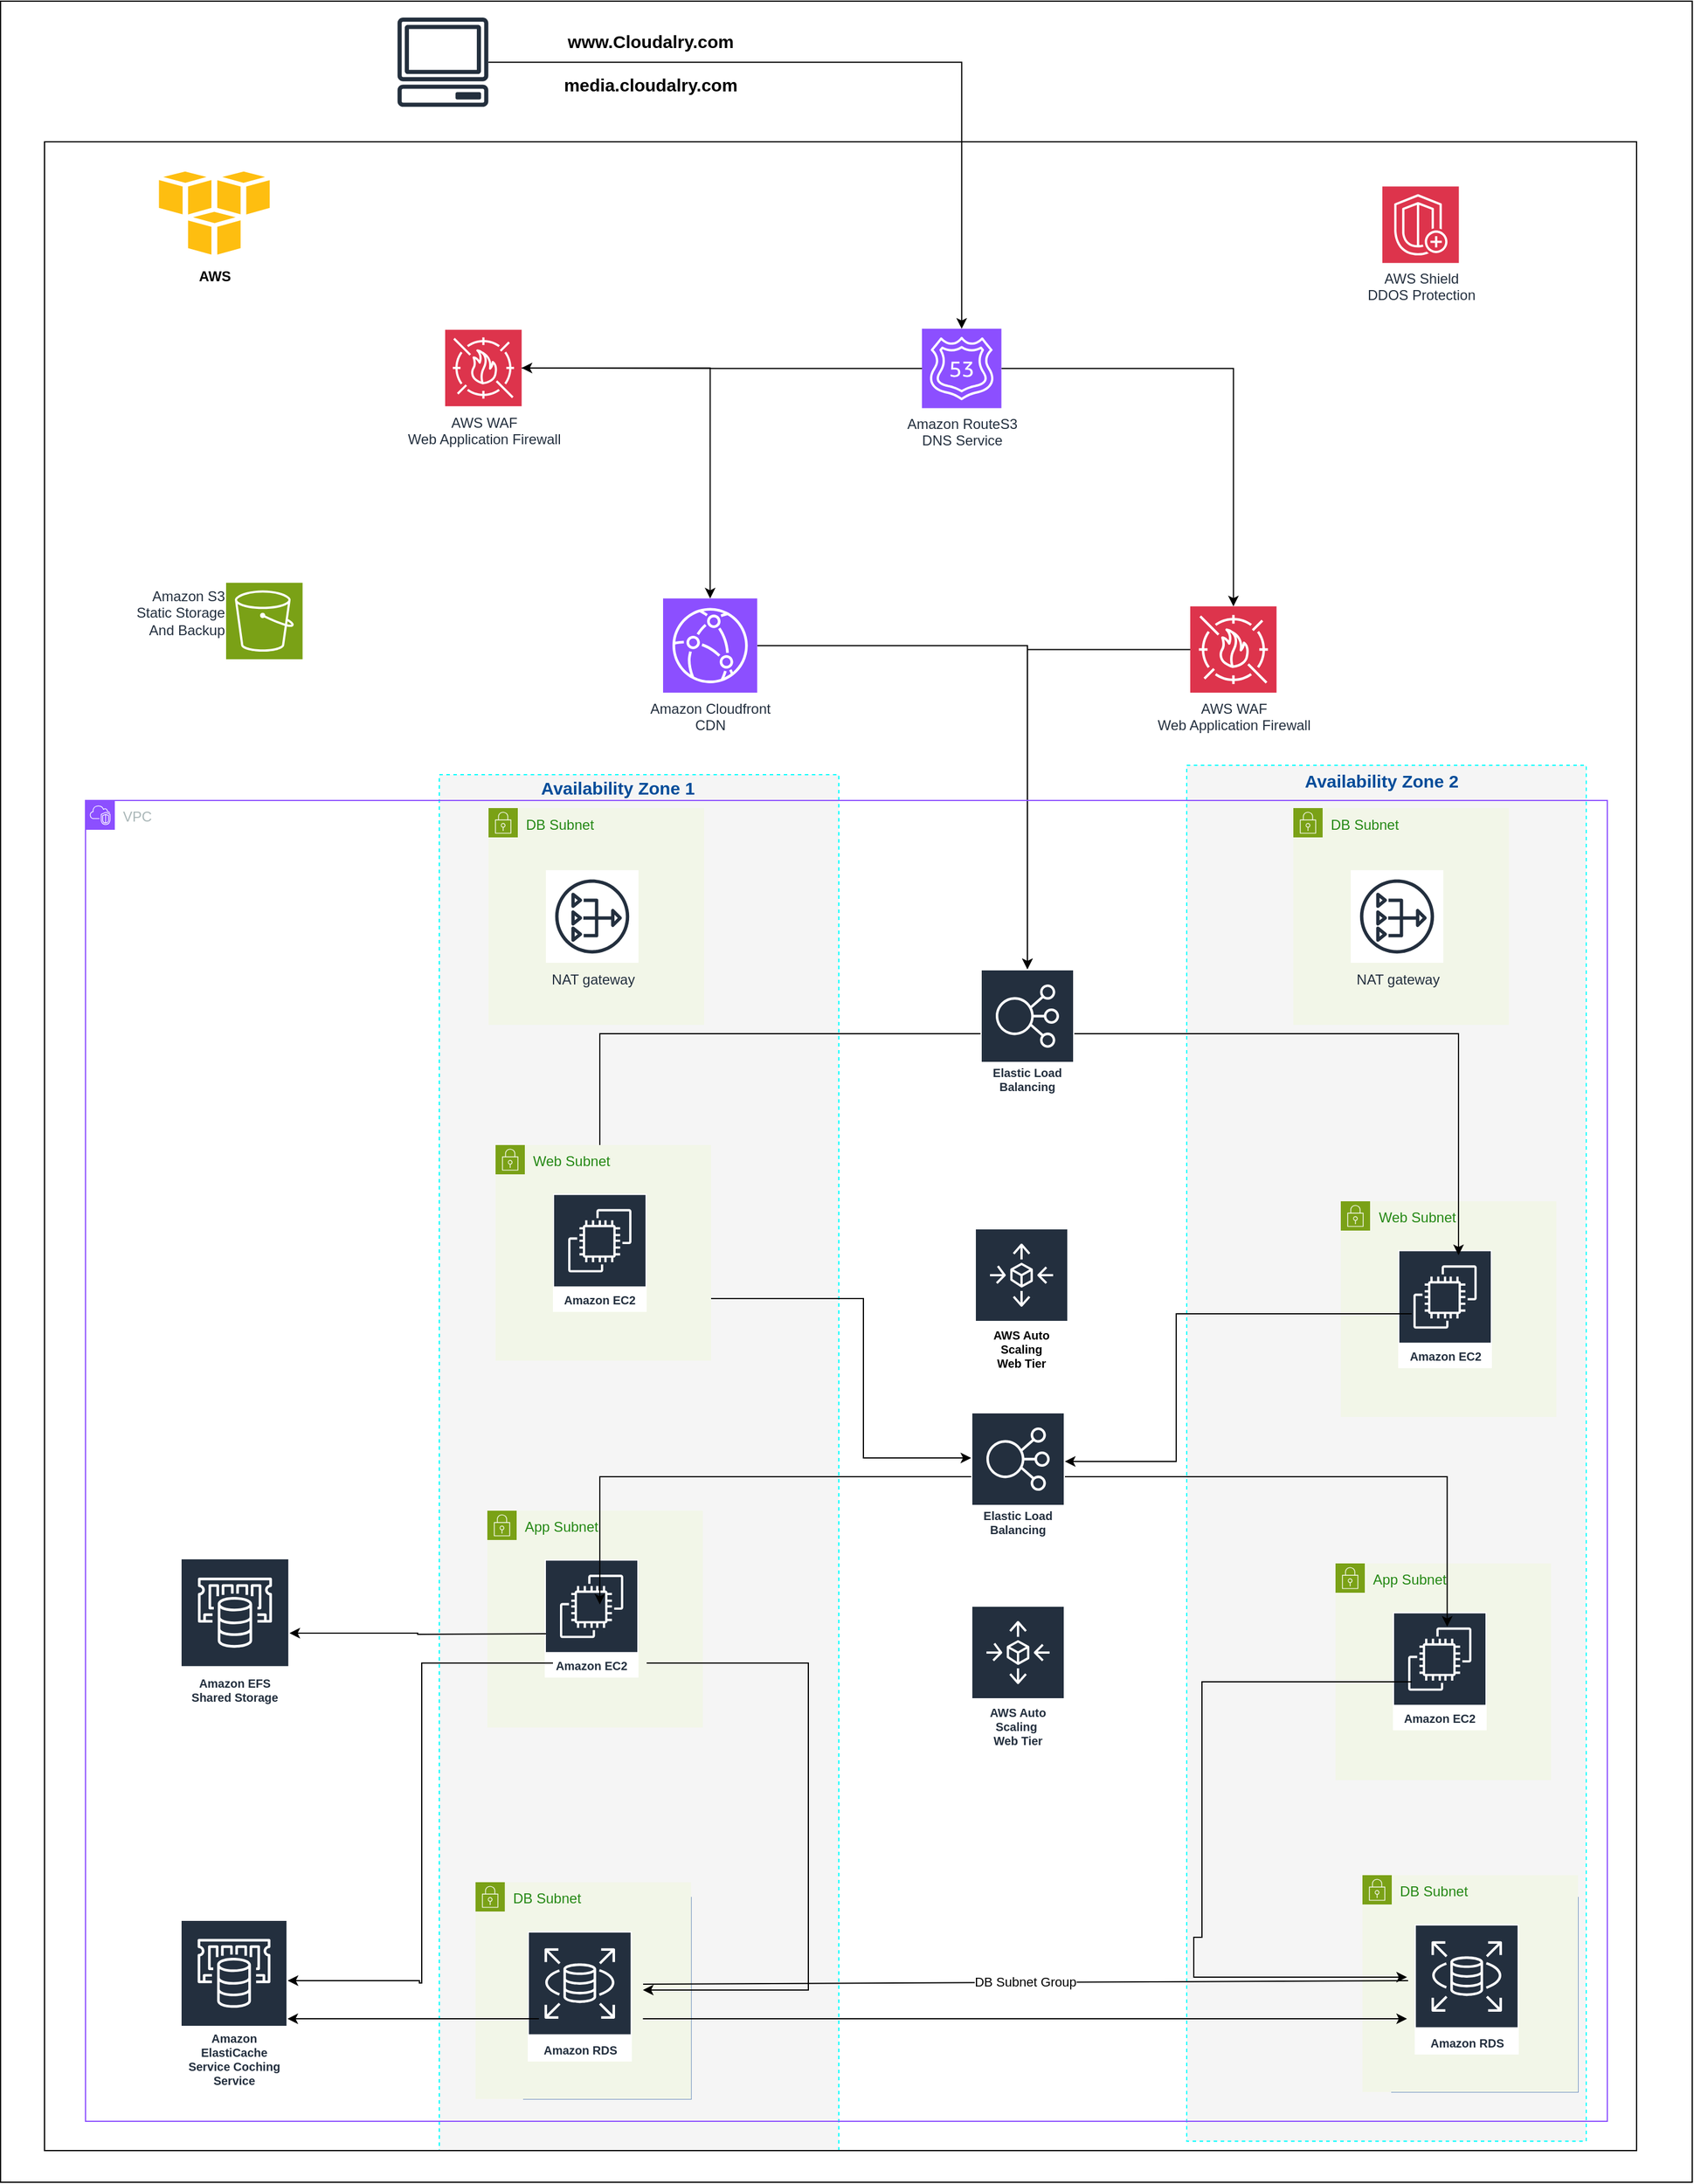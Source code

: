 <mxfile version="24.7.14">
  <diagram name="Trang-1" id="BCW86AvQRxxNYKVffXOL">
    <mxGraphModel dx="3179" dy="2857" grid="0" gridSize="10" guides="1" tooltips="1" connect="1" arrows="1" fold="1" page="1" pageScale="1" pageWidth="827" pageHeight="1169" math="0" shadow="0">
      <root>
        <mxCell id="0" />
        <mxCell id="1" parent="0" />
        <mxCell id="HA4qfqaHJR27PfEg_uMK-111" value="" style="rounded=0;whiteSpace=wrap;html=1;fillColor=#f5f5f5;fontColor=#333333;strokeColor=#00FFFF;dashed=1;" vertex="1" parent="1">
          <mxGeometry x="-83" width="341" height="1174" as="geometry" />
        </mxCell>
        <mxCell id="HA4qfqaHJR27PfEg_uMK-110" value="" style="rounded=0;whiteSpace=wrap;html=1;fillColor=#f5f5f5;fontColor=#333333;strokeColor=#00FFFF;dashed=1;" vertex="1" parent="1">
          <mxGeometry x="555" y="-8" width="341" height="1174" as="geometry" />
        </mxCell>
        <mxCell id="HA4qfqaHJR27PfEg_uMK-103" style="edgeStyle=orthogonalEdgeStyle;rounded=0;orthogonalLoop=1;jettySize=auto;html=1;" edge="1" parent="1" source="HA4qfqaHJR27PfEg_uMK-73" target="HA4qfqaHJR27PfEg_uMK-24">
          <mxGeometry relative="1" as="geometry">
            <mxPoint x="399.983" y="-369" as="targetPoint" />
          </mxGeometry>
        </mxCell>
        <mxCell id="HA4qfqaHJR27PfEg_uMK-104" style="edgeStyle=orthogonalEdgeStyle;rounded=0;orthogonalLoop=1;jettySize=auto;html=1;" edge="1" parent="1" source="HA4qfqaHJR27PfEg_uMK-74" target="HA4qfqaHJR27PfEg_uMK-24">
          <mxGeometry relative="1" as="geometry">
            <mxPoint x="399.983" y="-373" as="targetPoint" />
          </mxGeometry>
        </mxCell>
        <mxCell id="HA4qfqaHJR27PfEg_uMK-205" value="" style="rounded=0;whiteSpace=wrap;html=1;fillColor=none;" vertex="1" parent="1">
          <mxGeometry x="-420" y="-540" width="1359" height="1714" as="geometry" />
        </mxCell>
        <mxCell id="HA4qfqaHJR27PfEg_uMK-210" value="" style="rounded=0;whiteSpace=wrap;html=1;fillColor=none;" vertex="1" parent="1">
          <mxGeometry x="-457.5" y="-660" width="1444" height="1861" as="geometry" />
        </mxCell>
        <mxCell id="HA4qfqaHJR27PfEg_uMK-214" value="" style="group" vertex="1" connectable="0" parent="1">
          <mxGeometry x="-385" y="-21" width="1299" height="1170" as="geometry" />
        </mxCell>
        <mxCell id="HA4qfqaHJR27PfEg_uMK-47" value="" style="group;fillColor=#dae8fc;strokeColor=none;" vertex="1" connectable="0" parent="HA4qfqaHJR27PfEg_uMK-214">
          <mxGeometry x="1113" y="694" width="138" height="185" as="geometry" />
        </mxCell>
        <mxCell id="HA4qfqaHJR27PfEg_uMK-48" value="Amazon EC2" style="sketch=0;outlineConnect=0;fontColor=#232F3E;gradientColor=none;strokeColor=#ffffff;fillColor=#232F3E;dashed=0;verticalLabelPosition=middle;verticalAlign=bottom;align=center;html=1;whiteSpace=wrap;fontSize=10;fontStyle=1;spacing=3;shape=mxgraph.aws4.productIcon;prIcon=mxgraph.aws4.ec2;" vertex="1" parent="HA4qfqaHJR27PfEg_uMK-47">
          <mxGeometry x="19" y="51" width="80" height="100" as="geometry" />
        </mxCell>
        <mxCell id="HA4qfqaHJR27PfEg_uMK-49" value="&lt;b&gt;App Subnet&lt;/b&gt;" style="sketch=0;pointerEvents=1;shadow=0;dashed=0;html=1;strokeColor=none;labelPosition=right;verticalLabelPosition=middle;verticalAlign=middle;outlineConnect=0;align=left;shape=mxgraph.office.security.lock_protected;fillColor=#2072B8;" vertex="1" parent="HA4qfqaHJR27PfEg_uMK-47">
          <mxGeometry width="19" height="26" as="geometry" />
        </mxCell>
        <mxCell id="HA4qfqaHJR27PfEg_uMK-156" value="&lt;div&gt;&lt;div&gt;App Subnet&lt;/div&gt;&lt;/div&gt;&lt;div&gt;&lt;br&gt;&lt;/div&gt;" style="points=[[0,0],[0.25,0],[0.5,0],[0.75,0],[1,0],[1,0.25],[1,0.5],[1,0.75],[1,1],[0.75,1],[0.5,1],[0.25,1],[0,1],[0,0.75],[0,0.5],[0,0.25]];outlineConnect=0;gradientColor=none;html=1;whiteSpace=wrap;fontSize=12;fontStyle=0;container=1;pointerEvents=0;collapsible=0;recursiveResize=0;shape=mxgraph.aws4.group;grIcon=mxgraph.aws4.group_security_group;grStroke=0;strokeColor=#7AA116;fillColor=#F2F6E8;verticalAlign=top;align=left;spacingLeft=30;fontColor=#248814;dashed=0;" vertex="1" parent="HA4qfqaHJR27PfEg_uMK-47">
          <mxGeometry x="-46" width="184" height="185" as="geometry" />
        </mxCell>
        <mxCell id="HA4qfqaHJR27PfEg_uMK-157" value="" style="group;fillColor=none;strokeColor=none;" vertex="1" connectable="0" parent="HA4qfqaHJR27PfEg_uMK-156">
          <mxGeometry y="-22.0" width="99" height="152" as="geometry" />
        </mxCell>
        <mxCell id="HA4qfqaHJR27PfEg_uMK-158" value="Amazon EC2" style="sketch=0;outlineConnect=0;fontColor=#232F3E;gradientColor=none;strokeColor=#ffffff;fillColor=#232F3E;dashed=0;verticalLabelPosition=middle;verticalAlign=bottom;align=center;html=1;whiteSpace=wrap;fontSize=10;fontStyle=1;spacing=3;shape=mxgraph.aws4.productIcon;prIcon=mxgraph.aws4.ec2;" vertex="1" parent="HA4qfqaHJR27PfEg_uMK-157">
          <mxGeometry x="49" y="63.668" width="80" height="100.662" as="geometry" />
        </mxCell>
        <mxCell id="HA4qfqaHJR27PfEg_uMK-53" value="" style="group;fillColor=#dae8fc;strokeColor=none;" vertex="1" connectable="0" parent="HA4qfqaHJR27PfEg_uMK-214">
          <mxGeometry x="380" y="678" width="147" height="156" as="geometry" />
        </mxCell>
        <mxCell id="HA4qfqaHJR27PfEg_uMK-54" value="Amazon EC2" style="sketch=0;outlineConnect=0;fontColor=#232F3E;gradientColor=none;strokeColor=#ffffff;fillColor=#232F3E;dashed=0;verticalLabelPosition=middle;verticalAlign=bottom;align=center;html=1;whiteSpace=wrap;fontSize=10;fontStyle=1;spacing=3;shape=mxgraph.aws4.productIcon;prIcon=mxgraph.aws4.ec2;" vertex="1" parent="HA4qfqaHJR27PfEg_uMK-53">
          <mxGeometry x="19" y="51" width="80" height="100" as="geometry" />
        </mxCell>
        <mxCell id="HA4qfqaHJR27PfEg_uMK-55" value="&lt;b&gt;App Subnet&lt;/b&gt;" style="sketch=0;pointerEvents=1;shadow=0;dashed=0;html=1;strokeColor=none;labelPosition=right;verticalLabelPosition=middle;verticalAlign=middle;outlineConnect=0;align=left;shape=mxgraph.office.security.lock_protected;fillColor=#2072B8;" vertex="1" parent="HA4qfqaHJR27PfEg_uMK-53">
          <mxGeometry width="19" height="26" as="geometry" />
        </mxCell>
        <mxCell id="HA4qfqaHJR27PfEg_uMK-138" value="&lt;div&gt;&lt;div&gt;App Subnet&lt;/div&gt;&lt;/div&gt;&lt;div&gt;&lt;br&gt;&lt;/div&gt;" style="points=[[0,0],[0.25,0],[0.5,0],[0.75,0],[1,0],[1,0.25],[1,0.5],[1,0.75],[1,1],[0.75,1],[0.5,1],[0.25,1],[0,1],[0,0.75],[0,0.5],[0,0.25]];outlineConnect=0;gradientColor=none;html=1;whiteSpace=wrap;fontSize=12;fontStyle=0;container=1;pointerEvents=0;collapsible=0;recursiveResize=0;shape=mxgraph.aws4.group;grIcon=mxgraph.aws4.group_security_group;grStroke=0;strokeColor=#7AA116;fillColor=#F2F6E8;verticalAlign=top;align=left;spacingLeft=30;fontColor=#248814;dashed=0;" vertex="1" parent="HA4qfqaHJR27PfEg_uMK-53">
          <mxGeometry x="-37" y="-29" width="184" height="185" as="geometry" />
        </mxCell>
        <mxCell id="HA4qfqaHJR27PfEg_uMK-139" value="" style="group;fillColor=none;strokeColor=none;" vertex="1" connectable="0" parent="HA4qfqaHJR27PfEg_uMK-138">
          <mxGeometry y="-22.0" width="99" height="152" as="geometry" />
        </mxCell>
        <mxCell id="HA4qfqaHJR27PfEg_uMK-140" value="Amazon EC2" style="sketch=0;outlineConnect=0;fontColor=#232F3E;gradientColor=none;strokeColor=#ffffff;fillColor=#232F3E;dashed=0;verticalLabelPosition=middle;verticalAlign=bottom;align=center;html=1;whiteSpace=wrap;fontSize=10;fontStyle=1;spacing=3;shape=mxgraph.aws4.productIcon;prIcon=mxgraph.aws4.ec2;" vertex="1" parent="HA4qfqaHJR27PfEg_uMK-139">
          <mxGeometry x="49" y="63.668" width="80" height="100.662" as="geometry" />
        </mxCell>
        <mxCell id="HA4qfqaHJR27PfEg_uMK-41" value="" style="group;fillColor=none;strokeColor=none;" vertex="1" connectable="0" parent="HA4qfqaHJR27PfEg_uMK-214">
          <mxGeometry x="1113" y="380" width="142.5" height="189" as="geometry" />
        </mxCell>
        <mxCell id="HA4qfqaHJR27PfEg_uMK-42" value="Amazon EC2" style="sketch=0;outlineConnect=0;fontColor=#232F3E;gradientColor=none;strokeColor=#ffffff;fillColor=#232F3E;dashed=0;verticalLabelPosition=middle;verticalAlign=bottom;align=center;html=1;whiteSpace=wrap;fontSize=10;fontStyle=1;spacing=3;shape=mxgraph.aws4.productIcon;prIcon=mxgraph.aws4.ec2;" vertex="1" parent="HA4qfqaHJR27PfEg_uMK-41">
          <mxGeometry x="19" y="51" width="80" height="100" as="geometry" />
        </mxCell>
        <mxCell id="HA4qfqaHJR27PfEg_uMK-130" value="&lt;div&gt;Web Subnet&lt;div&gt;&lt;br&gt;&lt;/div&gt;&lt;/div&gt;" style="points=[[0,0],[0.25,0],[0.5,0],[0.75,0],[1,0],[1,0.25],[1,0.5],[1,0.75],[1,1],[0.75,1],[0.5,1],[0.25,1],[0,1],[0,0.75],[0,0.5],[0,0.25]];outlineConnect=0;gradientColor=none;html=1;whiteSpace=wrap;fontSize=12;fontStyle=0;container=1;pointerEvents=0;collapsible=0;recursiveResize=0;shape=mxgraph.aws4.group;grIcon=mxgraph.aws4.group_security_group;grStroke=0;strokeColor=#7AA116;fillColor=#F2F6E8;verticalAlign=top;align=left;spacingLeft=30;fontColor=#248814;dashed=0;" vertex="1" parent="HA4qfqaHJR27PfEg_uMK-41">
          <mxGeometry x="-41.5" y="5" width="184" height="184" as="geometry" />
        </mxCell>
        <mxCell id="HA4qfqaHJR27PfEg_uMK-131" value="" style="group;fillColor=none;strokeColor=none;" vertex="1" connectable="0" parent="HA4qfqaHJR27PfEg_uMK-130">
          <mxGeometry y="-22.0" width="99" height="152" as="geometry" />
        </mxCell>
        <mxCell id="HA4qfqaHJR27PfEg_uMK-132" value="Amazon EC2" style="sketch=0;outlineConnect=0;fontColor=#232F3E;gradientColor=none;strokeColor=#ffffff;fillColor=#232F3E;dashed=0;verticalLabelPosition=middle;verticalAlign=bottom;align=center;html=1;whiteSpace=wrap;fontSize=10;fontStyle=1;spacing=3;shape=mxgraph.aws4.productIcon;prIcon=mxgraph.aws4.ec2;" vertex="1" parent="HA4qfqaHJR27PfEg_uMK-131">
          <mxGeometry x="49" y="63.668" width="80" height="100.662" as="geometry" />
        </mxCell>
        <mxCell id="HA4qfqaHJR27PfEg_uMK-99" style="edgeStyle=orthogonalEdgeStyle;rounded=0;orthogonalLoop=1;jettySize=auto;html=1;" edge="1" parent="HA4qfqaHJR27PfEg_uMK-214" source="HA4qfqaHJR27PfEg_uMK-24" target="HA4qfqaHJR27PfEg_uMK-51">
          <mxGeometry relative="1" as="geometry">
            <mxPoint x="417.227" y="242" as="targetPoint" />
          </mxGeometry>
        </mxCell>
        <mxCell id="HA4qfqaHJR27PfEg_uMK-100" style="edgeStyle=orthogonalEdgeStyle;rounded=0;orthogonalLoop=1;jettySize=auto;html=1;" edge="1" parent="HA4qfqaHJR27PfEg_uMK-214" source="HA4qfqaHJR27PfEg_uMK-24" target="HA4qfqaHJR27PfEg_uMK-42">
          <mxGeometry relative="1" as="geometry">
            <mxPoint x="1095.222" y="242" as="targetPoint" />
          </mxGeometry>
        </mxCell>
        <mxCell id="HA4qfqaHJR27PfEg_uMK-24" value="Elastic Load Balancing" style="sketch=0;outlineConnect=0;fontColor=#232F3E;gradientColor=none;strokeColor=#ffffff;fillColor=#232F3E;dashed=0;verticalLabelPosition=middle;verticalAlign=bottom;align=center;html=1;whiteSpace=wrap;fontSize=10;fontStyle=1;spacing=3;shape=mxgraph.aws4.productIcon;prIcon=mxgraph.aws4.elastic_load_balancing;" vertex="1" parent="HA4qfqaHJR27PfEg_uMK-214">
          <mxGeometry x="764" y="187" width="80" height="110" as="geometry" />
        </mxCell>
        <mxCell id="HA4qfqaHJR27PfEg_uMK-101" style="edgeStyle=orthogonalEdgeStyle;rounded=0;orthogonalLoop=1;jettySize=auto;html=1;" edge="1" parent="HA4qfqaHJR27PfEg_uMK-214" source="HA4qfqaHJR27PfEg_uMK-25" target="HA4qfqaHJR27PfEg_uMK-54">
          <mxGeometry relative="1" as="geometry">
            <mxPoint x="430.298" y="620" as="targetPoint" />
          </mxGeometry>
        </mxCell>
        <mxCell id="HA4qfqaHJR27PfEg_uMK-102" style="edgeStyle=orthogonalEdgeStyle;rounded=0;orthogonalLoop=1;jettySize=auto;html=1;entryX=0.379;entryY=0.03;entryDx=0;entryDy=0;entryPerimeter=0;" edge="1" parent="HA4qfqaHJR27PfEg_uMK-214" source="HA4qfqaHJR27PfEg_uMK-25" target="HA4qfqaHJR27PfEg_uMK-48">
          <mxGeometry relative="1" as="geometry">
            <mxPoint x="1162.325" y="620" as="targetPoint" />
          </mxGeometry>
        </mxCell>
        <mxCell id="HA4qfqaHJR27PfEg_uMK-25" value="Elastic Load Balancing" style="sketch=0;outlineConnect=0;fontColor=#232F3E;gradientColor=none;strokeColor=#ffffff;fillColor=#232F3E;dashed=0;verticalLabelPosition=middle;verticalAlign=bottom;align=center;html=1;whiteSpace=wrap;fontSize=10;fontStyle=1;spacing=3;shape=mxgraph.aws4.productIcon;prIcon=mxgraph.aws4.elastic_load_balancing;" vertex="1" parent="HA4qfqaHJR27PfEg_uMK-214">
          <mxGeometry x="756" y="565" width="80" height="110" as="geometry" />
        </mxCell>
        <mxCell id="HA4qfqaHJR27PfEg_uMK-27" value="AWS Auto Scaling&lt;div&gt;Web Tier&lt;/div&gt;" style="sketch=0;outlineConnect=0;fontColor=default;gradientColor=none;strokeColor=#ffffff;fillColor=#232F3E;dashed=0;verticalLabelPosition=middle;verticalAlign=bottom;align=center;html=1;whiteSpace=wrap;fontSize=10;fontStyle=1;spacing=3;shape=mxgraph.aws4.productIcon;prIcon=mxgraph.aws4.autoscaling;labelBackgroundColor=none;" vertex="1" parent="HA4qfqaHJR27PfEg_uMK-214">
          <mxGeometry x="759" y="408" width="80" height="125" as="geometry" />
        </mxCell>
        <mxCell id="HA4qfqaHJR27PfEg_uMK-28" value="AWS Auto Scaling&amp;nbsp;&lt;br&gt;Web Tier" style="sketch=0;outlineConnect=0;fontColor=#232F3E;gradientColor=none;strokeColor=#ffffff;fillColor=#232F3E;dashed=0;verticalLabelPosition=middle;verticalAlign=bottom;align=center;html=1;whiteSpace=wrap;fontSize=10;fontStyle=1;spacing=3;shape=mxgraph.aws4.productIcon;prIcon=mxgraph.aws4.autoscaling;" vertex="1" parent="HA4qfqaHJR27PfEg_uMK-214">
          <mxGeometry x="756" y="730" width="80" height="125" as="geometry" />
        </mxCell>
        <mxCell id="HA4qfqaHJR27PfEg_uMK-57" value="" style="group;fillColor=#dae8fc;strokeColor=none;" vertex="1" connectable="0" parent="HA4qfqaHJR27PfEg_uMK-214">
          <mxGeometry x="385" y="88" width="96" height="118" as="geometry" />
        </mxCell>
        <mxCell id="HA4qfqaHJR27PfEg_uMK-35" value="NAT gateway" style="sketch=0;outlineConnect=0;fontColor=#232F3E;gradientColor=none;strokeColor=#232F3E;fillColor=#ffffff;dashed=0;verticalLabelPosition=bottom;verticalAlign=top;align=center;html=1;fontSize=12;fontStyle=0;aspect=fixed;shape=mxgraph.aws4.resourceIcon;resIcon=mxgraph.aws4.nat_gateway;" vertex="1" parent="HA4qfqaHJR27PfEg_uMK-57">
          <mxGeometry x="17" y="39" width="79" height="79" as="geometry" />
        </mxCell>
        <mxCell id="HA4qfqaHJR27PfEg_uMK-56" value="&lt;b&gt;Public Subnet&lt;/b&gt;" style="sketch=0;pointerEvents=1;shadow=0;dashed=0;html=1;strokeColor=none;labelPosition=right;verticalLabelPosition=middle;verticalAlign=middle;outlineConnect=0;align=left;shape=mxgraph.office.security.lock_protected;fillColor=#2072B8;" vertex="1" parent="HA4qfqaHJR27PfEg_uMK-57">
          <mxGeometry width="20.46" height="28" as="geometry" />
        </mxCell>
        <mxCell id="HA4qfqaHJR27PfEg_uMK-58" value="" style="group;fillColor=#dae8fc;strokeColor=none;" vertex="1" connectable="0" parent="HA4qfqaHJR27PfEg_uMK-214">
          <mxGeometry x="1107" y="83" width="96" height="118" as="geometry" />
        </mxCell>
        <mxCell id="HA4qfqaHJR27PfEg_uMK-59" value="NAT gateway" style="sketch=0;outlineConnect=0;fontColor=#232F3E;gradientColor=none;strokeColor=#232F3E;fillColor=#ffffff;dashed=0;verticalLabelPosition=bottom;verticalAlign=top;align=center;html=1;fontSize=12;fontStyle=0;aspect=fixed;shape=mxgraph.aws4.resourceIcon;resIcon=mxgraph.aws4.nat_gateway;" vertex="1" parent="HA4qfqaHJR27PfEg_uMK-58">
          <mxGeometry x="17" y="39" width="79" height="79" as="geometry" />
        </mxCell>
        <mxCell id="HA4qfqaHJR27PfEg_uMK-60" value="&lt;b&gt;Public Subnet&lt;/b&gt;" style="sketch=0;pointerEvents=1;shadow=0;dashed=0;html=1;strokeColor=none;labelPosition=right;verticalLabelPosition=middle;verticalAlign=middle;outlineConnect=0;align=left;shape=mxgraph.office.security.lock_protected;fillColor=#2072B8;" vertex="1" parent="HA4qfqaHJR27PfEg_uMK-58">
          <mxGeometry width="20.46" height="28" as="geometry" />
        </mxCell>
        <mxCell id="HA4qfqaHJR27PfEg_uMK-65" value="" style="group;fillColor=#dae8fc;strokeColor=#6c8ebf;" vertex="1" connectable="0" parent="HA4qfqaHJR27PfEg_uMK-214">
          <mxGeometry x="374" y="979" width="142.9" height="172" as="geometry" />
        </mxCell>
        <mxCell id="HA4qfqaHJR27PfEg_uMK-64" value="" style="group;fillColor=#dae8fc;strokeColor=#6c8ebf;" vertex="1" connectable="0" parent="HA4qfqaHJR27PfEg_uMK-65">
          <mxGeometry x="12" width="89.8" height="159" as="geometry" />
        </mxCell>
        <mxCell id="HA4qfqaHJR27PfEg_uMK-61" value="Amazon RDS" style="sketch=0;outlineConnect=0;fontColor=#232F3E;gradientColor=none;strokeColor=#ffffff;fillColor=#232F3E;dashed=0;verticalLabelPosition=middle;verticalAlign=bottom;align=center;html=1;whiteSpace=wrap;fontSize=10;fontStyle=1;spacing=3;shape=mxgraph.aws4.productIcon;prIcon=mxgraph.aws4.rds;" vertex="1" parent="HA4qfqaHJR27PfEg_uMK-64">
          <mxGeometry x="1" y="48" width="88.8" height="111" as="geometry" />
        </mxCell>
        <mxCell id="HA4qfqaHJR27PfEg_uMK-63" value="&lt;b&gt;DB Subnet&lt;/b&gt;" style="sketch=0;pointerEvents=1;shadow=0;dashed=0;html=1;strokeColor=none;labelPosition=right;verticalLabelPosition=middle;verticalAlign=middle;outlineConnect=0;align=left;shape=mxgraph.office.security.lock_protected;fillColor=#2072B8;" vertex="1" parent="HA4qfqaHJR27PfEg_uMK-65">
          <mxGeometry width="21.19" height="29" as="geometry" />
        </mxCell>
        <mxCell id="HA4qfqaHJR27PfEg_uMK-162" value="&lt;div&gt;&lt;div&gt;DB Subnet&lt;/div&gt;&lt;/div&gt;&lt;div&gt;&lt;br&gt;&lt;/div&gt;" style="points=[[0,0],[0.25,0],[0.5,0],[0.75,0],[1,0],[1,0.25],[1,0.5],[1,0.75],[1,1],[0.75,1],[0.5,1],[0.25,1],[0,1],[0,0.75],[0,0.5],[0,0.25]];outlineConnect=0;gradientColor=none;html=1;whiteSpace=wrap;fontSize=12;fontStyle=0;container=1;pointerEvents=0;collapsible=0;recursiveResize=0;shape=mxgraph.aws4.group;grIcon=mxgraph.aws4.group_security_group;grStroke=0;strokeColor=#7AA116;fillColor=#F2F6E8;verticalAlign=top;align=left;spacingLeft=30;fontColor=#248814;dashed=0;" vertex="1" parent="HA4qfqaHJR27PfEg_uMK-65">
          <mxGeometry x="-41.1" y="-13" width="184" height="185" as="geometry" />
        </mxCell>
        <mxCell id="HA4qfqaHJR27PfEg_uMK-163" value="" style="group;fillColor=none;strokeColor=none;" vertex="1" connectable="0" parent="HA4qfqaHJR27PfEg_uMK-162">
          <mxGeometry y="-22.0" width="133.4" height="175" as="geometry" />
        </mxCell>
        <mxCell id="HA4qfqaHJR27PfEg_uMK-164" value="Amazon EC2" style="sketch=0;outlineConnect=0;fontColor=#232F3E;gradientColor=none;strokeColor=#ffffff;fillColor=#232F3E;dashed=0;verticalLabelPosition=middle;verticalAlign=bottom;align=center;html=1;whiteSpace=wrap;fontSize=10;fontStyle=1;spacing=3;shape=mxgraph.aws4.productIcon;prIcon=mxgraph.aws4.ec2;" vertex="1" parent="HA4qfqaHJR27PfEg_uMK-163">
          <mxGeometry x="49" y="63.668" width="80" height="100.662" as="geometry" />
        </mxCell>
        <mxCell id="HA4qfqaHJR27PfEg_uMK-165" value="Amazon RDS" style="sketch=0;outlineConnect=0;fontColor=#232F3E;gradientColor=none;strokeColor=#ffffff;fillColor=#232F3E;dashed=0;verticalLabelPosition=middle;verticalAlign=bottom;align=center;html=1;whiteSpace=wrap;fontSize=10;fontStyle=1;spacing=3;shape=mxgraph.aws4.productIcon;prIcon=mxgraph.aws4.rds;" vertex="1" parent="HA4qfqaHJR27PfEg_uMK-163">
          <mxGeometry x="44.6" y="64" width="88.8" height="111" as="geometry" />
        </mxCell>
        <mxCell id="HA4qfqaHJR27PfEg_uMK-66" value="" style="group;fillColor=#dae8fc;strokeColor=#6c8ebf;" vertex="1" connectable="0" parent="HA4qfqaHJR27PfEg_uMK-214">
          <mxGeometry x="1115" y="979" width="159" height="166" as="geometry" />
        </mxCell>
        <mxCell id="HA4qfqaHJR27PfEg_uMK-67" value="" style="group;fillColor=#dae8fc;strokeColor=#6c8ebf;" vertex="1" connectable="0" parent="HA4qfqaHJR27PfEg_uMK-66">
          <mxGeometry x="12" width="147" height="166" as="geometry" />
        </mxCell>
        <mxCell id="HA4qfqaHJR27PfEg_uMK-68" value="Amazon RDS" style="sketch=0;outlineConnect=0;fontColor=#232F3E;gradientColor=none;strokeColor=#ffffff;fillColor=#232F3E;dashed=0;verticalLabelPosition=middle;verticalAlign=bottom;align=center;html=1;whiteSpace=wrap;fontSize=10;fontStyle=1;spacing=3;shape=mxgraph.aws4.productIcon;prIcon=mxgraph.aws4.rds;" vertex="1" parent="HA4qfqaHJR27PfEg_uMK-67">
          <mxGeometry x="1" y="48" width="88.8" height="111" as="geometry" />
        </mxCell>
        <mxCell id="HA4qfqaHJR27PfEg_uMK-186" value="&lt;div&gt;&lt;div&gt;DB Subnet&lt;/div&gt;&lt;/div&gt;&lt;div&gt;&lt;br&gt;&lt;/div&gt;" style="points=[[0,0],[0.25,0],[0.5,0],[0.75,0],[1,0],[1,0.25],[1,0.5],[1,0.75],[1,1],[0.75,1],[0.5,1],[0.25,1],[0,1],[0,0.75],[0,0.5],[0,0.25]];outlineConnect=0;gradientColor=none;html=1;whiteSpace=wrap;fontSize=12;fontStyle=0;container=1;pointerEvents=0;collapsible=0;recursiveResize=0;shape=mxgraph.aws4.group;grIcon=mxgraph.aws4.group_security_group;grStroke=0;strokeColor=#7AA116;fillColor=#F2F6E8;verticalAlign=top;align=left;spacingLeft=30;fontColor=#248814;dashed=0;" vertex="1" parent="HA4qfqaHJR27PfEg_uMK-67">
          <mxGeometry x="-37" y="-19" width="184" height="185" as="geometry" />
        </mxCell>
        <mxCell id="HA4qfqaHJR27PfEg_uMK-187" value="" style="group;fillColor=none;strokeColor=none;" vertex="1" connectable="0" parent="HA4qfqaHJR27PfEg_uMK-186">
          <mxGeometry y="-22.0" width="133.4" height="175" as="geometry" />
        </mxCell>
        <mxCell id="HA4qfqaHJR27PfEg_uMK-188" value="Amazon EC2" style="sketch=0;outlineConnect=0;fontColor=#232F3E;gradientColor=none;strokeColor=#ffffff;fillColor=#232F3E;dashed=0;verticalLabelPosition=middle;verticalAlign=bottom;align=center;html=1;whiteSpace=wrap;fontSize=10;fontStyle=1;spacing=3;shape=mxgraph.aws4.productIcon;prIcon=mxgraph.aws4.ec2;" vertex="1" parent="HA4qfqaHJR27PfEg_uMK-187">
          <mxGeometry x="49" y="63.668" width="80" height="100.662" as="geometry" />
        </mxCell>
        <mxCell id="HA4qfqaHJR27PfEg_uMK-189" value="Amazon RDS" style="sketch=0;outlineConnect=0;fontColor=#232F3E;gradientColor=none;strokeColor=#ffffff;fillColor=#232F3E;dashed=0;verticalLabelPosition=middle;verticalAlign=bottom;align=center;html=1;whiteSpace=wrap;fontSize=10;fontStyle=1;spacing=3;shape=mxgraph.aws4.productIcon;prIcon=mxgraph.aws4.rds;" vertex="1" parent="HA4qfqaHJR27PfEg_uMK-187">
          <mxGeometry x="44.6" y="64" width="88.8" height="111" as="geometry" />
        </mxCell>
        <mxCell id="HA4qfqaHJR27PfEg_uMK-71" value="Amazon EFS Shared Storage" style="sketch=0;outlineConnect=0;fontColor=#232F3E;gradientColor=none;strokeColor=#ffffff;fillColor=#232F3E;dashed=0;verticalLabelPosition=middle;verticalAlign=bottom;align=center;html=1;whiteSpace=wrap;fontSize=10;fontStyle=1;spacing=3;shape=mxgraph.aws4.productIcon;prIcon=mxgraph.aws4.elasticache;" vertex="1" parent="HA4qfqaHJR27PfEg_uMK-214">
          <mxGeometry x="81" y="689.5" width="93.1" height="128" as="geometry" />
        </mxCell>
        <mxCell id="HA4qfqaHJR27PfEg_uMK-72" value="Amazon ElastiCache Service Coching Service" style="sketch=0;outlineConnect=0;fontColor=#232F3E;gradientColor=none;strokeColor=#ffffff;fillColor=#232F3E;dashed=0;verticalLabelPosition=middle;verticalAlign=bottom;align=center;html=1;whiteSpace=wrap;fontSize=10;fontStyle=1;spacing=3;shape=mxgraph.aws4.productIcon;prIcon=mxgraph.aws4.elasticache;" vertex="1" parent="HA4qfqaHJR27PfEg_uMK-214">
          <mxGeometry x="81" y="998" width="91.54" height="147" as="geometry" />
        </mxCell>
        <mxCell id="HA4qfqaHJR27PfEg_uMK-83" style="edgeStyle=orthogonalEdgeStyle;rounded=0;orthogonalLoop=1;jettySize=auto;html=1;" edge="1" parent="HA4qfqaHJR27PfEg_uMK-214" source="HA4qfqaHJR27PfEg_uMK-61" target="HA4qfqaHJR27PfEg_uMK-68">
          <mxGeometry relative="1" as="geometry" />
        </mxCell>
        <mxCell id="HA4qfqaHJR27PfEg_uMK-84" style="edgeStyle=orthogonalEdgeStyle;rounded=0;orthogonalLoop=1;jettySize=auto;html=1;entryX=0.998;entryY=0.575;entryDx=0;entryDy=0;entryPerimeter=0;" edge="1" parent="HA4qfqaHJR27PfEg_uMK-214" source="HA4qfqaHJR27PfEg_uMK-61" target="HA4qfqaHJR27PfEg_uMK-72">
          <mxGeometry relative="1" as="geometry" />
        </mxCell>
        <mxCell id="HA4qfqaHJR27PfEg_uMK-85" style="edgeStyle=orthogonalEdgeStyle;rounded=0;orthogonalLoop=1;jettySize=auto;html=1;" edge="1" parent="HA4qfqaHJR27PfEg_uMK-214" source="HA4qfqaHJR27PfEg_uMK-54" target="HA4qfqaHJR27PfEg_uMK-61">
          <mxGeometry relative="1" as="geometry">
            <mxPoint x="477" y="1058" as="targetPoint" />
            <Array as="points">
              <mxPoint x="617" y="779" />
              <mxPoint x="617" y="1058" />
            </Array>
          </mxGeometry>
        </mxCell>
        <mxCell id="HA4qfqaHJR27PfEg_uMK-87" style="edgeStyle=orthogonalEdgeStyle;rounded=0;orthogonalLoop=1;jettySize=auto;html=1;" edge="1" parent="HA4qfqaHJR27PfEg_uMK-214" source="HA4qfqaHJR27PfEg_uMK-48" target="HA4qfqaHJR27PfEg_uMK-68">
          <mxGeometry relative="1" as="geometry">
            <mxPoint x="959" y="1047" as="targetPoint" />
            <Array as="points">
              <mxPoint x="953" y="795" />
              <mxPoint x="953" y="1013" />
              <mxPoint x="946" y="1013" />
              <mxPoint x="946" y="1047" />
            </Array>
          </mxGeometry>
        </mxCell>
        <mxCell id="HA4qfqaHJR27PfEg_uMK-93" value="DB Subnet Group" style="endArrow=none;html=1;rounded=0;entryX=0.011;entryY=0.207;entryDx=0;entryDy=0;entryPerimeter=0;exitX=1.002;exitY=0.234;exitDx=0;exitDy=0;exitPerimeter=0;" edge="1" parent="HA4qfqaHJR27PfEg_uMK-214" source="HA4qfqaHJR27PfEg_uMK-61" target="HA4qfqaHJR27PfEg_uMK-68">
          <mxGeometry width="50" height="50" relative="1" as="geometry">
            <mxPoint x="481" y="1029" as="sourcePoint" />
            <mxPoint x="801" y="691" as="targetPoint" />
          </mxGeometry>
        </mxCell>
        <mxCell id="HA4qfqaHJR27PfEg_uMK-94" style="edgeStyle=orthogonalEdgeStyle;rounded=0;orthogonalLoop=1;jettySize=auto;html=1;" edge="1" parent="HA4qfqaHJR27PfEg_uMK-214" target="HA4qfqaHJR27PfEg_uMK-71">
          <mxGeometry relative="1" as="geometry">
            <mxPoint x="393" y="754" as="sourcePoint" />
          </mxGeometry>
        </mxCell>
        <mxCell id="HA4qfqaHJR27PfEg_uMK-95" style="edgeStyle=orthogonalEdgeStyle;rounded=0;orthogonalLoop=1;jettySize=auto;html=1;" edge="1" parent="HA4qfqaHJR27PfEg_uMK-214" source="HA4qfqaHJR27PfEg_uMK-54" target="HA4qfqaHJR27PfEg_uMK-72">
          <mxGeometry relative="1" as="geometry">
            <mxPoint x="287" y="1050" as="targetPoint" />
            <Array as="points">
              <mxPoint x="287" y="779" />
              <mxPoint x="287" y="1052" />
              <mxPoint x="285" y="1052" />
              <mxPoint x="285" y="1050" />
            </Array>
          </mxGeometry>
        </mxCell>
        <mxCell id="HA4qfqaHJR27PfEg_uMK-96" style="edgeStyle=orthogonalEdgeStyle;rounded=0;orthogonalLoop=1;jettySize=auto;html=1;" edge="1" parent="HA4qfqaHJR27PfEg_uMK-214" source="HA4qfqaHJR27PfEg_uMK-51" target="HA4qfqaHJR27PfEg_uMK-25">
          <mxGeometry relative="1" as="geometry">
            <mxPoint x="664" y="606" as="targetPoint" />
            <Array as="points">
              <mxPoint x="664" y="468" />
              <mxPoint x="664" y="604" />
            </Array>
          </mxGeometry>
        </mxCell>
        <mxCell id="HA4qfqaHJR27PfEg_uMK-97" style="edgeStyle=orthogonalEdgeStyle;rounded=0;orthogonalLoop=1;jettySize=auto;html=1;" edge="1" parent="HA4qfqaHJR27PfEg_uMK-214" source="HA4qfqaHJR27PfEg_uMK-42" target="HA4qfqaHJR27PfEg_uMK-25">
          <mxGeometry relative="1" as="geometry">
            <mxPoint x="933" y="618" as="targetPoint" />
            <Array as="points">
              <mxPoint x="931" y="481" />
              <mxPoint x="931" y="607" />
            </Array>
          </mxGeometry>
        </mxCell>
        <mxCell id="HA4qfqaHJR27PfEg_uMK-112" value="&lt;b&gt;&lt;font style=&quot;font-size: 15px;&quot; color=&quot;#004c99&quot;&gt;Availability Zone 1&lt;/font&gt;&lt;/b&gt;" style="text;html=1;align=center;verticalAlign=middle;resizable=0;points=[];autosize=1;strokeColor=none;fillColor=none;" vertex="1" parent="HA4qfqaHJR27PfEg_uMK-214">
          <mxGeometry x="379" y="17" width="149" height="30" as="geometry" />
        </mxCell>
        <mxCell id="HA4qfqaHJR27PfEg_uMK-113" value="&lt;b&gt;&lt;font style=&quot;font-size: 15px;&quot; color=&quot;#004c99&quot;&gt;Availability Zone 2&lt;/font&gt;&lt;/b&gt;" style="text;html=1;align=center;verticalAlign=middle;resizable=0;points=[];autosize=1;strokeColor=none;fillColor=none;" vertex="1" parent="HA4qfqaHJR27PfEg_uMK-214">
          <mxGeometry x="1031" y="11" width="149" height="30" as="geometry" />
        </mxCell>
        <mxCell id="HA4qfqaHJR27PfEg_uMK-117" value="VPC" style="points=[[0,0],[0.25,0],[0.5,0],[0.75,0],[1,0],[1,0.25],[1,0.5],[1,0.75],[1,1],[0.75,1],[0.5,1],[0.25,1],[0,1],[0,0.75],[0,0.5],[0,0.25]];outlineConnect=0;gradientColor=none;html=1;whiteSpace=wrap;fontSize=12;fontStyle=0;container=1;pointerEvents=0;collapsible=0;recursiveResize=0;shape=mxgraph.aws4.group;grIcon=mxgraph.aws4.group_vpc2;strokeColor=#8C4FFF;fillColor=none;verticalAlign=top;align=left;spacingLeft=30;fontColor=#AAB7B8;dashed=0;" vertex="1" parent="HA4qfqaHJR27PfEg_uMK-214">
          <mxGeometry y="43" width="1299" height="1127" as="geometry" />
        </mxCell>
        <mxCell id="HA4qfqaHJR27PfEg_uMK-120" value="&lt;div&gt;Web Subnet&lt;div&gt;&lt;br&gt;&lt;/div&gt;&lt;/div&gt;" style="points=[[0,0],[0.25,0],[0.5,0],[0.75,0],[1,0],[1,0.25],[1,0.5],[1,0.75],[1,1],[0.75,1],[0.5,1],[0.25,1],[0,1],[0,0.75],[0,0.5],[0,0.25]];outlineConnect=0;gradientColor=none;html=1;whiteSpace=wrap;fontSize=12;fontStyle=0;container=1;pointerEvents=0;collapsible=0;recursiveResize=0;shape=mxgraph.aws4.group;grIcon=mxgraph.aws4.group_security_group;grStroke=0;strokeColor=#7AA116;fillColor=#F2F6E8;verticalAlign=top;align=left;spacingLeft=30;fontColor=#248814;dashed=0;" vertex="1" parent="HA4qfqaHJR27PfEg_uMK-117">
          <mxGeometry x="350" y="294" width="184" height="184" as="geometry" />
        </mxCell>
        <mxCell id="HA4qfqaHJR27PfEg_uMK-50" value="" style="group;fillColor=none;strokeColor=none;" vertex="1" connectable="0" parent="HA4qfqaHJR27PfEg_uMK-120">
          <mxGeometry y="-22.0" width="99" height="152" as="geometry" />
        </mxCell>
        <mxCell id="HA4qfqaHJR27PfEg_uMK-51" value="Amazon EC2" style="sketch=0;outlineConnect=0;fontColor=#232F3E;gradientColor=none;strokeColor=#ffffff;fillColor=#232F3E;dashed=0;verticalLabelPosition=middle;verticalAlign=bottom;align=center;html=1;whiteSpace=wrap;fontSize=10;fontStyle=1;spacing=3;shape=mxgraph.aws4.productIcon;prIcon=mxgraph.aws4.ec2;" vertex="1" parent="HA4qfqaHJR27PfEg_uMK-50">
          <mxGeometry x="49" y="63.668" width="80" height="100.662" as="geometry" />
        </mxCell>
        <mxCell id="HA4qfqaHJR27PfEg_uMK-194" value="" style="group;fillColor=#dae8fc;strokeColor=none;" vertex="1" connectable="0" parent="HA4qfqaHJR27PfEg_uMK-214">
          <mxGeometry x="385" y="88" width="96" height="118" as="geometry" />
        </mxCell>
        <mxCell id="HA4qfqaHJR27PfEg_uMK-195" value="NAT gateway" style="sketch=0;outlineConnect=0;fontColor=#232F3E;gradientColor=none;strokeColor=#232F3E;fillColor=#ffffff;dashed=0;verticalLabelPosition=bottom;verticalAlign=top;align=center;html=1;fontSize=12;fontStyle=0;aspect=fixed;shape=mxgraph.aws4.resourceIcon;resIcon=mxgraph.aws4.nat_gateway;" vertex="1" parent="HA4qfqaHJR27PfEg_uMK-194">
          <mxGeometry x="17" y="39" width="79" height="79" as="geometry" />
        </mxCell>
        <mxCell id="HA4qfqaHJR27PfEg_uMK-196" value="&lt;b&gt;Public Subnet&lt;/b&gt;" style="sketch=0;pointerEvents=1;shadow=0;dashed=0;html=1;strokeColor=none;labelPosition=right;verticalLabelPosition=middle;verticalAlign=middle;outlineConnect=0;align=left;shape=mxgraph.office.security.lock_protected;fillColor=#2072B8;" vertex="1" parent="HA4qfqaHJR27PfEg_uMK-194">
          <mxGeometry width="20.46" height="28" as="geometry" />
        </mxCell>
        <mxCell id="HA4qfqaHJR27PfEg_uMK-190" value="&lt;div&gt;&lt;div&gt;DB Subnet&lt;/div&gt;&lt;/div&gt;&lt;div&gt;&lt;br&gt;&lt;/div&gt;" style="points=[[0,0],[0.25,0],[0.5,0],[0.75,0],[1,0],[1,0.25],[1,0.5],[1,0.75],[1,1],[0.75,1],[0.5,1],[0.25,1],[0,1],[0,0.75],[0,0.5],[0,0.25]];outlineConnect=0;gradientColor=none;html=1;whiteSpace=wrap;fontSize=12;fontStyle=0;container=1;pointerEvents=0;collapsible=0;recursiveResize=0;shape=mxgraph.aws4.group;grIcon=mxgraph.aws4.group_security_group;grStroke=0;strokeColor=#7AA116;fillColor=#F2F6E8;verticalAlign=top;align=left;spacingLeft=30;fontColor=#248814;dashed=0;" vertex="1" parent="HA4qfqaHJR27PfEg_uMK-214">
          <mxGeometry x="344" y="49.5" width="184" height="185" as="geometry" />
        </mxCell>
        <mxCell id="HA4qfqaHJR27PfEg_uMK-200" value="NAT gateway" style="sketch=0;outlineConnect=0;fontColor=#232F3E;gradientColor=none;strokeColor=#232F3E;fillColor=#ffffff;dashed=0;verticalLabelPosition=bottom;verticalAlign=top;align=center;html=1;fontSize=12;fontStyle=0;aspect=fixed;shape=mxgraph.aws4.resourceIcon;resIcon=mxgraph.aws4.nat_gateway;" vertex="1" parent="HA4qfqaHJR27PfEg_uMK-190">
          <mxGeometry x="49" y="53" width="79" height="79" as="geometry" />
        </mxCell>
        <mxCell id="HA4qfqaHJR27PfEg_uMK-203" value="&lt;div&gt;&lt;div&gt;DB Subnet&lt;/div&gt;&lt;/div&gt;&lt;div&gt;&lt;br&gt;&lt;/div&gt;" style="points=[[0,0],[0.25,0],[0.5,0],[0.75,0],[1,0],[1,0.25],[1,0.5],[1,0.75],[1,1],[0.75,1],[0.5,1],[0.25,1],[0,1],[0,0.75],[0,0.5],[0,0.25]];outlineConnect=0;gradientColor=none;html=1;whiteSpace=wrap;fontSize=12;fontStyle=0;container=1;pointerEvents=0;collapsible=0;recursiveResize=0;shape=mxgraph.aws4.group;grIcon=mxgraph.aws4.group_security_group;grStroke=0;strokeColor=#7AA116;fillColor=#F2F6E8;verticalAlign=top;align=left;spacingLeft=30;fontColor=#248814;dashed=0;" vertex="1" parent="HA4qfqaHJR27PfEg_uMK-214">
          <mxGeometry x="1031" y="49.5" width="184" height="185" as="geometry" />
        </mxCell>
        <mxCell id="HA4qfqaHJR27PfEg_uMK-204" value="NAT gateway" style="sketch=0;outlineConnect=0;fontColor=#232F3E;gradientColor=none;strokeColor=#232F3E;fillColor=#ffffff;dashed=0;verticalLabelPosition=bottom;verticalAlign=top;align=center;html=1;fontSize=12;fontStyle=0;aspect=fixed;shape=mxgraph.aws4.resourceIcon;resIcon=mxgraph.aws4.nat_gateway;" vertex="1" parent="HA4qfqaHJR27PfEg_uMK-203">
          <mxGeometry x="49" y="53" width="79" height="79" as="geometry" />
        </mxCell>
        <mxCell id="HA4qfqaHJR27PfEg_uMK-73" value="AWS WAF&lt;br&gt;Web Application Firewall" style="sketch=0;points=[[0,0,0],[0.25,0,0],[0.5,0,0],[0.75,0,0],[1,0,0],[0,1,0],[0.25,1,0],[0.5,1,0],[0.75,1,0],[1,1,0],[0,0.25,0],[0,0.5,0],[0,0.75,0],[1,0.25,0],[1,0.5,0],[1,0.75,0]];outlineConnect=0;fontColor=#232F3E;fillColor=#DD344C;strokeColor=#ffffff;dashed=0;verticalLabelPosition=bottom;verticalAlign=top;align=center;html=1;fontSize=12;fontStyle=0;aspect=fixed;shape=mxgraph.aws4.resourceIcon;resIcon=mxgraph.aws4.waf;" vertex="1" parent="1">
          <mxGeometry x="558" y="-143.65" width="73.65" height="73.65" as="geometry" />
        </mxCell>
        <mxCell id="HA4qfqaHJR27PfEg_uMK-74" value="Amazon Cloudfront&lt;br&gt;CDN" style="sketch=0;points=[[0,0,0],[0.25,0,0],[0.5,0,0],[0.75,0,0],[1,0,0],[0,1,0],[0.25,1,0],[0.5,1,0],[0.75,1,0],[1,1,0],[0,0.25,0],[0,0.5,0],[0,0.75,0],[1,0.25,0],[1,0.5,0],[1,0.75,0]];outlineConnect=0;fontColor=#232F3E;fillColor=#8C4FFF;strokeColor=#ffffff;dashed=0;verticalLabelPosition=bottom;verticalAlign=top;align=center;html=1;fontSize=12;fontStyle=0;aspect=fixed;shape=mxgraph.aws4.resourceIcon;resIcon=mxgraph.aws4.cloudfront;" vertex="1" parent="1">
          <mxGeometry x="108" y="-150.345" width="80.345" height="80.345" as="geometry" />
        </mxCell>
        <mxCell id="HA4qfqaHJR27PfEg_uMK-105" style="edgeStyle=orthogonalEdgeStyle;rounded=0;orthogonalLoop=1;jettySize=auto;html=1;" edge="1" parent="1" source="HA4qfqaHJR27PfEg_uMK-76" target="HA4qfqaHJR27PfEg_uMK-73">
          <mxGeometry relative="1" as="geometry">
            <mxPoint x="604.776" y="-346.604" as="targetPoint" />
          </mxGeometry>
        </mxCell>
        <mxCell id="HA4qfqaHJR27PfEg_uMK-76" value="Amazon RouteS3&lt;br&gt;DNS Service&lt;div&gt;&lt;br&gt;&lt;/div&gt;" style="sketch=0;points=[[0,0,0],[0.25,0,0],[0.5,0,0],[0.75,0,0],[1,0,0],[0,1,0],[0.25,1,0],[0.5,1,0],[0.75,1,0],[1,1,0],[0,0.25,0],[0,0.5,0],[0,0.75,0],[1,0.25,0],[1,0.5,0],[1,0.75,0]];outlineConnect=0;fontColor=#232F3E;fillColor=#8C4FFF;strokeColor=#ffffff;dashed=0;verticalLabelPosition=bottom;verticalAlign=top;align=center;html=1;fontSize=12;fontStyle=0;aspect=fixed;shape=mxgraph.aws4.resourceIcon;resIcon=mxgraph.aws4.route_53;" vertex="1" parent="1">
          <mxGeometry x="329" y="-380.5" width="67.791" height="67.791" as="geometry" />
        </mxCell>
        <mxCell id="HA4qfqaHJR27PfEg_uMK-108" style="edgeStyle=orthogonalEdgeStyle;rounded=0;orthogonalLoop=1;jettySize=auto;html=1;entryX=0.5;entryY=0;entryDx=0;entryDy=0;entryPerimeter=0;" edge="1" parent="1" source="HA4qfqaHJR27PfEg_uMK-77" target="HA4qfqaHJR27PfEg_uMK-74">
          <mxGeometry relative="1" as="geometry">
            <mxPoint x="158.588" y="-347.023" as="targetPoint" />
          </mxGeometry>
        </mxCell>
        <mxCell id="HA4qfqaHJR27PfEg_uMK-77" value="AWS WAF&lt;br&gt;Web Application Firewall&lt;div&gt;&lt;br&gt;&lt;/div&gt;" style="sketch=0;points=[[0,0,0],[0.25,0,0],[0.5,0,0],[0.75,0,0],[1,0,0],[0,1,0],[0.25,1,0],[0.5,1,0],[0.75,1,0],[1,1,0],[0,0.25,0],[0,0.5,0],[0,0.75,0],[1,0.25,0],[1,0.5,0],[1,0.75,0]];outlineConnect=0;fontColor=#232F3E;fillColor=#DD344C;strokeColor=#ffffff;dashed=0;verticalLabelPosition=bottom;verticalAlign=top;align=center;html=1;fontSize=12;fontStyle=0;aspect=fixed;shape=mxgraph.aws4.resourceIcon;resIcon=mxgraph.aws4.waf;" vertex="1" parent="1">
          <mxGeometry x="-78" y="-379.663" width="65.28" height="65.28" as="geometry" />
        </mxCell>
        <mxCell id="HA4qfqaHJR27PfEg_uMK-78" value="Amazon S3&lt;br&gt;Static Storage&lt;br&gt;And Backup&lt;div&gt;&lt;br&gt;&lt;/div&gt;" style="sketch=0;points=[[0,0,0],[0.25,0,0],[0.5,0,0],[0.75,0,0],[1,0,0],[0,1,0],[0.25,1,0],[0.5,1,0],[0.75,1,0],[1,1,0],[0,0.25,0],[0,0.5,0],[0,0.75,0],[1,0.25,0],[1,0.5,0],[1,0.75,0]];outlineConnect=0;fontColor=#232F3E;fillColor=#7AA116;strokeColor=#ffffff;dashed=0;verticalLabelPosition=middle;verticalAlign=middle;align=right;html=1;fontSize=12;fontStyle=0;aspect=fixed;shape=mxgraph.aws4.resourceIcon;resIcon=mxgraph.aws4.s3;labelPosition=left;" vertex="1" parent="1">
          <mxGeometry x="-265" y="-163.736" width="65.28" height="65.28" as="geometry" />
        </mxCell>
        <mxCell id="HA4qfqaHJR27PfEg_uMK-79" value="AWS Shield&lt;div&gt;DDOS Protection&lt;/div&gt;" style="sketch=0;points=[[0,0,0],[0.25,0,0],[0.5,0,0],[0.75,0,0],[1,0,0],[0,1,0],[0.25,1,0],[0.5,1,0],[0.75,1,0],[1,1,0],[0,0.25,0],[0,0.5,0],[0,0.75,0],[1,0.25,0],[1,0.5,0],[1,0.75,0]];outlineConnect=0;fontColor=#232F3E;fillColor=#DD344C;strokeColor=#ffffff;dashed=0;verticalLabelPosition=bottom;verticalAlign=top;align=center;html=1;fontSize=12;fontStyle=0;aspect=fixed;shape=mxgraph.aws4.resourceIcon;resIcon=mxgraph.aws4.shield;" vertex="1" parent="1">
          <mxGeometry x="722" y="-501.854" width="65.28" height="65.28" as="geometry" />
        </mxCell>
        <mxCell id="HA4qfqaHJR27PfEg_uMK-80" value="&lt;b&gt;AWS&lt;/b&gt;" style="dashed=0;outlineConnect=0;html=1;align=center;labelPosition=center;verticalLabelPosition=bottom;verticalAlign=top;shape=mxgraph.weblogos.aws" vertex="1" parent="1">
          <mxGeometry x="-327" y="-518.593" width="103.46" height="79.508" as="geometry" />
        </mxCell>
        <mxCell id="HA4qfqaHJR27PfEg_uMK-109" style="edgeStyle=orthogonalEdgeStyle;rounded=0;orthogonalLoop=1;jettySize=auto;html=1;entryX=0.5;entryY=0;entryDx=0;entryDy=0;entryPerimeter=0;" edge="1" parent="1" source="HA4qfqaHJR27PfEg_uMK-81" target="HA4qfqaHJR27PfEg_uMK-76">
          <mxGeometry relative="1" as="geometry">
            <mxPoint x="360.767" y="-652.92" as="targetPoint" />
          </mxGeometry>
        </mxCell>
        <mxCell id="HA4qfqaHJR27PfEg_uMK-81" value="" style="sketch=0;outlineConnect=0;fontColor=#232F3E;gradientColor=none;fillColor=#232F3D;strokeColor=none;dashed=0;verticalLabelPosition=bottom;verticalAlign=top;align=center;html=1;fontSize=12;fontStyle=0;aspect=fixed;pointerEvents=1;shape=mxgraph.aws4.client;" vertex="1" parent="1">
          <mxGeometry x="-119" y="-646" width="78.161" height="76.16" as="geometry" />
        </mxCell>
        <mxCell id="HA4qfqaHJR27PfEg_uMK-107" style="edgeStyle=orthogonalEdgeStyle;rounded=0;orthogonalLoop=1;jettySize=auto;html=1;entryX=1;entryY=0.5;entryDx=0;entryDy=0;entryPerimeter=0;" edge="1" parent="1" source="HA4qfqaHJR27PfEg_uMK-76" target="HA4qfqaHJR27PfEg_uMK-77">
          <mxGeometry relative="1" as="geometry" />
        </mxCell>
        <mxCell id="HA4qfqaHJR27PfEg_uMK-206" value="&lt;font style=&quot;font-size: 15px;&quot;&gt;&lt;b&gt;www.Cloudalry.com&lt;/b&gt;&lt;/font&gt;&lt;div style=&quot;font-size: 15px;&quot;&gt;&lt;br&gt;&lt;/div&gt;" style="text;html=1;align=center;verticalAlign=middle;resizable=0;points=[];autosize=1;strokeColor=none;fillColor=none;" vertex="1" parent="1">
          <mxGeometry x="17" y="-640.978" width="160" height="48" as="geometry" />
        </mxCell>
        <mxCell id="HA4qfqaHJR27PfEg_uMK-209" value="&lt;div style=&quot;font-size: 15px;&quot;&gt;&lt;b&gt;media.cloudalry.com&lt;/b&gt;&lt;/div&gt;&lt;div style=&quot;font-size: 15px;&quot;&gt;&lt;b&gt;&lt;br&gt;&lt;/b&gt;&lt;/div&gt;" style="text;html=1;align=center;verticalAlign=middle;resizable=0;points=[];autosize=1;strokeColor=none;fillColor=none;" vertex="1" parent="1">
          <mxGeometry x="14" y="-604.154" width="166" height="48" as="geometry" />
        </mxCell>
      </root>
    </mxGraphModel>
  </diagram>
</mxfile>
